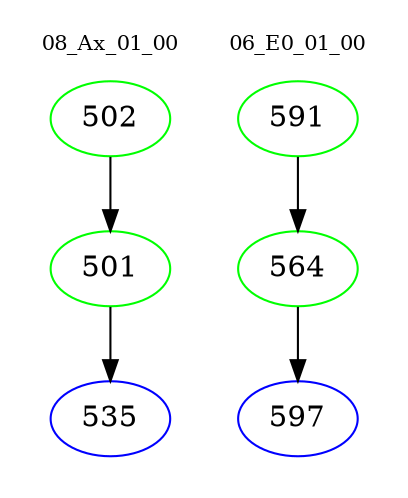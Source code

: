 digraph{
subgraph cluster_0 {
color = white
label = "08_Ax_01_00";
fontsize=10;
T0_502 [label="502", color="green"]
T0_502 -> T0_501 [color="black"]
T0_501 [label="501", color="green"]
T0_501 -> T0_535 [color="black"]
T0_535 [label="535", color="blue"]
}
subgraph cluster_1 {
color = white
label = "06_E0_01_00";
fontsize=10;
T1_591 [label="591", color="green"]
T1_591 -> T1_564 [color="black"]
T1_564 [label="564", color="green"]
T1_564 -> T1_597 [color="black"]
T1_597 [label="597", color="blue"]
}
}
